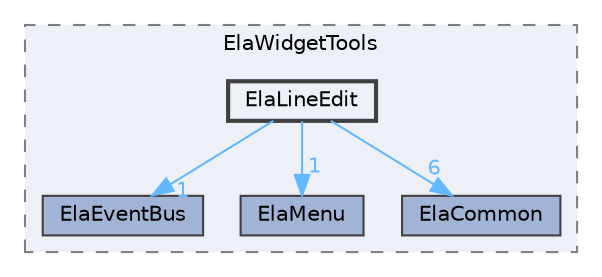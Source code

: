 digraph "ElaLineEdit"
{
 // LATEX_PDF_SIZE
  bgcolor="transparent";
  edge [fontname=Helvetica,fontsize=10,labelfontname=Helvetica,labelfontsize=10];
  node [fontname=Helvetica,fontsize=10,shape=box,height=0.2,width=0.4];
  compound=true
  subgraph clusterdir_c41e0d0e814e23de337c335e201650d3 {
    graph [ bgcolor="#edf0f7", pencolor="grey50", label="ElaWidgetTools", fontname=Helvetica,fontsize=10 style="filled,dashed", URL="dir_c41e0d0e814e23de337c335e201650d3.html",tooltip=""]
  dir_190e367083e4d0957099b84c1bcb65d2 [label="ElaEventBus", fillcolor="#a2b4d6", color="grey25", style="filled", URL="dir_190e367083e4d0957099b84c1bcb65d2.html",tooltip=""];
  dir_860a243df7fff12625d007f7e2e47add [label="ElaMenu", fillcolor="#a2b4d6", color="grey25", style="filled", URL="dir_860a243df7fff12625d007f7e2e47add.html",tooltip=""];
  dir_a7cb3baefd8faa092f0ee9caf615fc08 [label="ElaCommon", fillcolor="#a2b4d6", color="grey25", style="filled", URL="dir_a7cb3baefd8faa092f0ee9caf615fc08.html",tooltip=""];
  dir_4d48378954380cc2880042b14f3651d9 [label="ElaLineEdit", fillcolor="#edf0f7", color="grey25", style="filled,bold", URL="dir_4d48378954380cc2880042b14f3651d9.html",tooltip=""];
  }
  dir_4d48378954380cc2880042b14f3651d9->dir_190e367083e4d0957099b84c1bcb65d2 [headlabel="1", labeldistance=1.5 headhref="dir_000075_000072.html" href="dir_000075_000072.html" color="steelblue1" fontcolor="steelblue1"];
  dir_4d48378954380cc2880042b14f3651d9->dir_860a243df7fff12625d007f7e2e47add [headlabel="1", labeldistance=1.5 headhref="dir_000075_000076.html" href="dir_000075_000076.html" color="steelblue1" fontcolor="steelblue1"];
  dir_4d48378954380cc2880042b14f3651d9->dir_a7cb3baefd8faa092f0ee9caf615fc08 [headlabel="6", labeldistance=1.5 headhref="dir_000075_000071.html" href="dir_000075_000071.html" color="steelblue1" fontcolor="steelblue1"];
}
